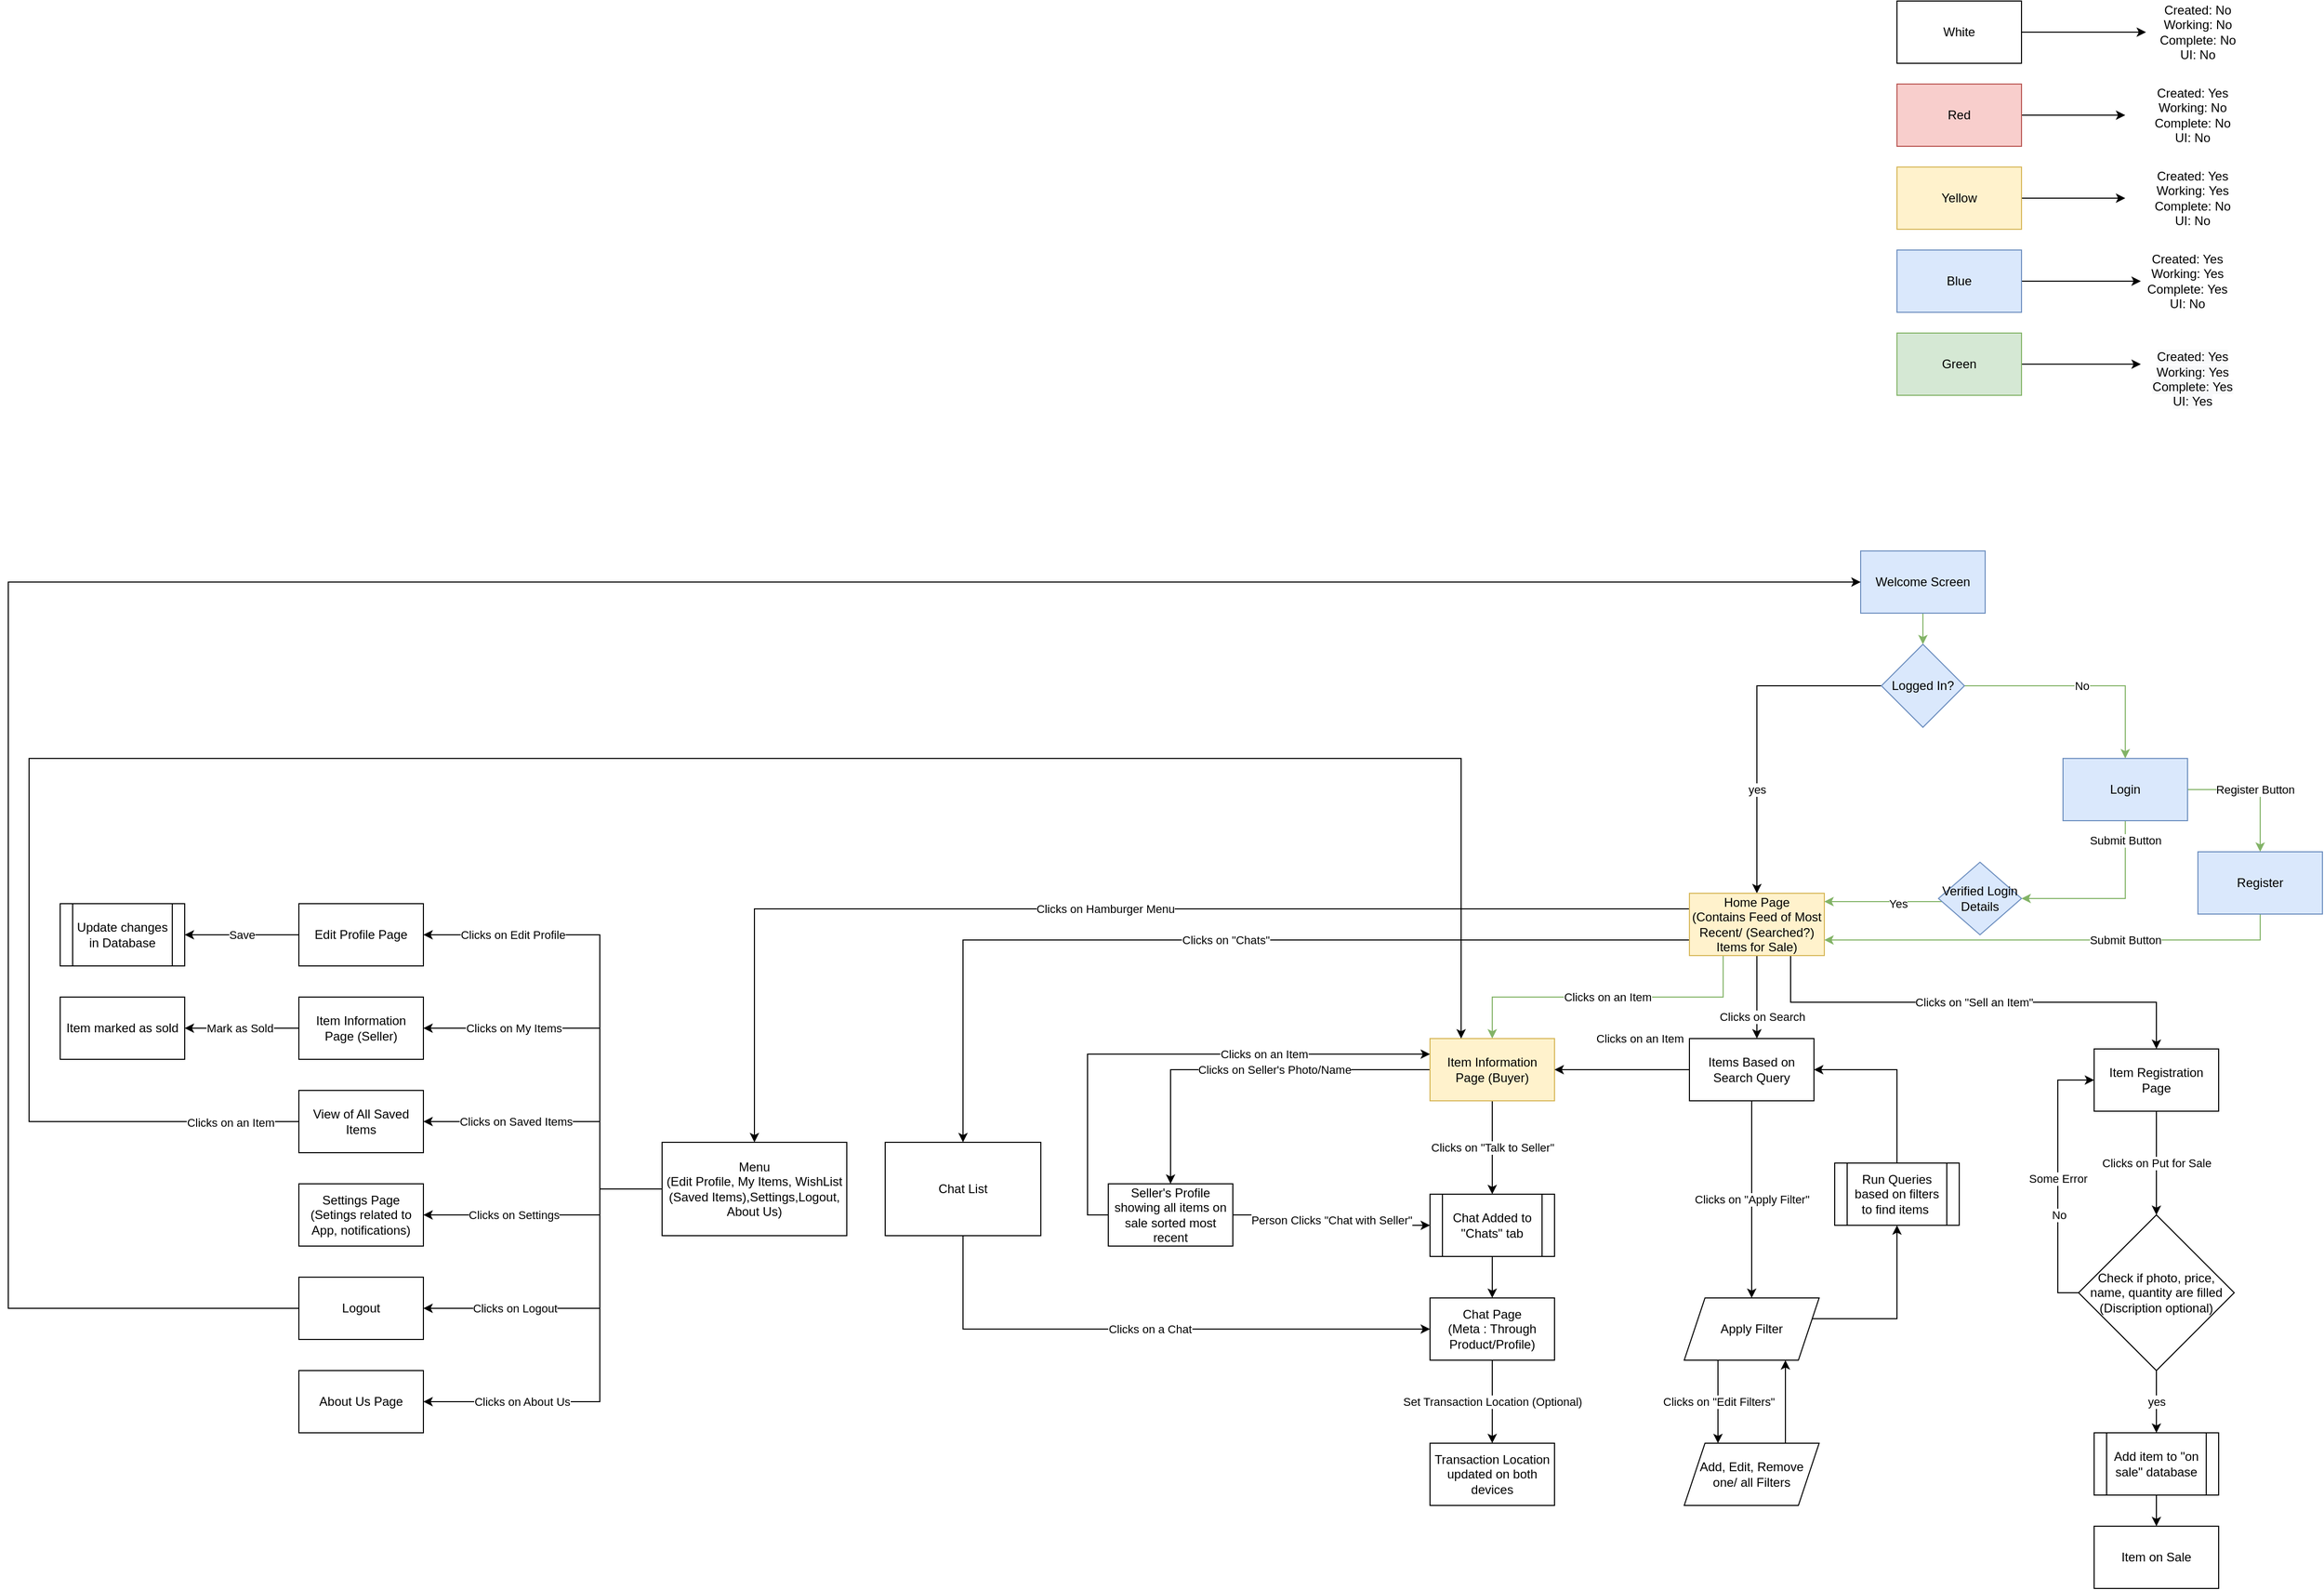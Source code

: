 <mxfile version="13.10.3" type="device"><diagram id="nl7cZI7mf52er1nXQrtJ" name="Page-1"><mxGraphModel dx="2909" dy="1767" grid="1" gridSize="10" guides="1" tooltips="1" connect="1" arrows="1" fold="1" page="1" pageScale="1" pageWidth="850" pageHeight="1100" math="0" shadow="0"><root><mxCell id="0"/><mxCell id="1" parent="0"/><mxCell id="i3TUYRT6fMul7prELH4Q-9" style="edgeStyle=orthogonalEdgeStyle;rounded=0;orthogonalLoop=1;jettySize=auto;html=1;exitX=0.5;exitY=1;exitDx=0;exitDy=0;fillColor=#d5e8d4;strokeColor=#82b366;" parent="1" source="i3TUYRT6fMul7prELH4Q-8" target="i3TUYRT6fMul7prELH4Q-10" edge="1"><mxGeometry relative="1" as="geometry"><mxPoint x="425" y="180" as="targetPoint"/></mxGeometry></mxCell><mxCell id="i3TUYRT6fMul7prELH4Q-8" value="Welcome Screen" style="rounded=0;whiteSpace=wrap;html=1;fillColor=#dae8fc;strokeColor=#6c8ebf;" parent="1" vertex="1"><mxGeometry x="365" y="-40" width="120" height="60" as="geometry"/></mxCell><mxCell id="i3TUYRT6fMul7prELH4Q-12" value="yes" style="edgeStyle=orthogonalEdgeStyle;rounded=0;orthogonalLoop=1;jettySize=auto;html=1;exitX=0;exitY=0.5;exitDx=0;exitDy=0;" parent="1" source="i3TUYRT6fMul7prELH4Q-10" target="i3TUYRT6fMul7prELH4Q-13" edge="1"><mxGeometry x="0.375" relative="1" as="geometry"><mxPoint x="270" y="320" as="targetPoint"/><mxPoint as="offset"/></mxGeometry></mxCell><mxCell id="i3TUYRT6fMul7prELH4Q-14" value="No" style="edgeStyle=orthogonalEdgeStyle;rounded=0;orthogonalLoop=1;jettySize=auto;html=1;exitX=1;exitY=0.5;exitDx=0;exitDy=0;fillColor=#d5e8d4;strokeColor=#82b366;" parent="1" source="i3TUYRT6fMul7prELH4Q-10" target="i3TUYRT6fMul7prELH4Q-15" edge="1"><mxGeometry relative="1" as="geometry"><mxPoint x="620" y="190" as="targetPoint"/></mxGeometry></mxCell><mxCell id="i3TUYRT6fMul7prELH4Q-10" value="Logged In?" style="rhombus;whiteSpace=wrap;html=1;fillColor=#dae8fc;strokeColor=#6c8ebf;" parent="1" vertex="1"><mxGeometry x="385" y="50" width="80" height="80" as="geometry"/></mxCell><mxCell id="i3TUYRT6fMul7prELH4Q-20" value="Clicks on an Item" style="edgeStyle=orthogonalEdgeStyle;rounded=0;orthogonalLoop=1;jettySize=auto;html=1;exitX=0.25;exitY=1;exitDx=0;exitDy=0;fillColor=#d5e8d4;strokeColor=#82b366;" parent="1" source="i3TUYRT6fMul7prELH4Q-13" target="i3TUYRT6fMul7prELH4Q-21" edge="1"><mxGeometry relative="1" as="geometry"><mxPoint x="90" y="460" as="targetPoint"/></mxGeometry></mxCell><mxCell id="i3TUYRT6fMul7prELH4Q-33" value="Clicks on &quot;Sell an Item&quot;" style="edgeStyle=orthogonalEdgeStyle;rounded=0;orthogonalLoop=1;jettySize=auto;html=1;exitX=0.75;exitY=1;exitDx=0;exitDy=0;" parent="1" source="i3TUYRT6fMul7prELH4Q-13" target="i3TUYRT6fMul7prELH4Q-34" edge="1"><mxGeometry relative="1" as="geometry"><mxPoint x="265" y="440" as="targetPoint"/></mxGeometry></mxCell><mxCell id="i3TUYRT6fMul7prELH4Q-46" value="Clicks on Hamburger Menu" style="edgeStyle=orthogonalEdgeStyle;rounded=0;orthogonalLoop=1;jettySize=auto;html=1;exitX=0;exitY=0.25;exitDx=0;exitDy=0;" parent="1" source="i3TUYRT6fMul7prELH4Q-13" target="i3TUYRT6fMul7prELH4Q-47" edge="1"><mxGeometry relative="1" as="geometry"><mxPoint x="-638" y="490" as="targetPoint"/></mxGeometry></mxCell><mxCell id="i3TUYRT6fMul7prELH4Q-48" value="Clicks on Search" style="edgeStyle=orthogonalEdgeStyle;rounded=0;orthogonalLoop=1;jettySize=auto;html=1;exitX=0.5;exitY=1;exitDx=0;exitDy=0;" parent="1" source="i3TUYRT6fMul7prELH4Q-13" target="mam4yUgcCt4x5qhE74ee-4" edge="1"><mxGeometry x="0.478" y="5" relative="1" as="geometry"><mxPoint x="320" y="500" as="targetPoint"/><Array as="points"><mxPoint x="265" y="400"/><mxPoint x="265" y="400"/></Array><mxPoint as="offset"/></mxGeometry></mxCell><mxCell id="i3TUYRT6fMul7prELH4Q-49" value="Clicks on &quot;Chats&quot;" style="edgeStyle=orthogonalEdgeStyle;rounded=0;orthogonalLoop=1;jettySize=auto;html=1;exitX=0;exitY=0.75;exitDx=0;exitDy=0;" parent="1" source="i3TUYRT6fMul7prELH4Q-13" target="i3TUYRT6fMul7prELH4Q-50" edge="1"><mxGeometry relative="1" as="geometry"><mxPoint x="-780" y="530" as="targetPoint"/></mxGeometry></mxCell><mxCell id="i3TUYRT6fMul7prELH4Q-13" value="Home Page&lt;br&gt;(Contains Feed of Most Recent/ (Searched?) Items for Sale)" style="rounded=0;whiteSpace=wrap;html=1;fillColor=#fff2cc;strokeColor=#d6b656;" parent="1" vertex="1"><mxGeometry x="200" y="290" width="130" height="60" as="geometry"/></mxCell><mxCell id="i3TUYRT6fMul7prELH4Q-16" value="Register Button" style="edgeStyle=orthogonalEdgeStyle;rounded=0;orthogonalLoop=1;jettySize=auto;html=1;exitX=1;exitY=0.5;exitDx=0;exitDy=0;fillColor=#d5e8d4;strokeColor=#82b366;" parent="1" source="i3TUYRT6fMul7prELH4Q-15" target="i3TUYRT6fMul7prELH4Q-17" edge="1"><mxGeometry relative="1" as="geometry"><mxPoint x="720" y="190" as="targetPoint"/></mxGeometry></mxCell><mxCell id="i3TUYRT6fMul7prELH4Q-18" value="Submit Button" style="edgeStyle=orthogonalEdgeStyle;rounded=0;orthogonalLoop=1;jettySize=auto;html=1;exitX=0.5;exitY=1;exitDx=0;exitDy=0;fillColor=#d5e8d4;strokeColor=#82b366;" parent="1" source="i3TUYRT6fMul7prELH4Q-15" target="mam4yUgcCt4x5qhE74ee-15" edge="1"><mxGeometry x="-0.784" relative="1" as="geometry"><mxPoint x="480" y="290" as="targetPoint"/><Array as="points"><mxPoint x="620" y="295"/></Array><mxPoint as="offset"/></mxGeometry></mxCell><mxCell id="i3TUYRT6fMul7prELH4Q-15" value="Login" style="rounded=0;whiteSpace=wrap;html=1;fillColor=#dae8fc;strokeColor=#6c8ebf;" parent="1" vertex="1"><mxGeometry x="560" y="160" width="120" height="60" as="geometry"/></mxCell><mxCell id="i3TUYRT6fMul7prELH4Q-19" value="Submit Button" style="edgeStyle=orthogonalEdgeStyle;rounded=0;orthogonalLoop=1;jettySize=auto;html=1;exitX=0.5;exitY=1;exitDx=0;exitDy=0;entryX=1;entryY=0.75;entryDx=0;entryDy=0;fillColor=#d5e8d4;strokeColor=#82b366;" parent="1" source="i3TUYRT6fMul7prELH4Q-17" target="i3TUYRT6fMul7prELH4Q-13" edge="1"><mxGeometry x="-0.303" relative="1" as="geometry"><mxPoint as="offset"/></mxGeometry></mxCell><mxCell id="i3TUYRT6fMul7prELH4Q-17" value="Register" style="rounded=0;whiteSpace=wrap;html=1;fillColor=#dae8fc;strokeColor=#6c8ebf;" parent="1" vertex="1"><mxGeometry x="690" y="250" width="120" height="60" as="geometry"/></mxCell><mxCell id="i3TUYRT6fMul7prELH4Q-22" value="Clicks on &quot;Talk to Seller&quot;" style="edgeStyle=orthogonalEdgeStyle;rounded=0;orthogonalLoop=1;jettySize=auto;html=1;exitX=0.5;exitY=1;exitDx=0;exitDy=0;" parent="1" source="i3TUYRT6fMul7prELH4Q-21" target="i3TUYRT6fMul7prELH4Q-25" edge="1"><mxGeometry relative="1" as="geometry"><mxPoint x="90" y="610" as="targetPoint"/></mxGeometry></mxCell><mxCell id="i3TUYRT6fMul7prELH4Q-29" value="Clicks on Seller's Photo/Name" style="edgeStyle=orthogonalEdgeStyle;rounded=0;orthogonalLoop=1;jettySize=auto;html=1;exitX=0;exitY=0.5;exitDx=0;exitDy=0;" parent="1" source="i3TUYRT6fMul7prELH4Q-21" target="i3TUYRT6fMul7prELH4Q-30" edge="1"><mxGeometry x="-0.167" relative="1" as="geometry"><mxPoint x="-90" y="590" as="targetPoint"/><mxPoint as="offset"/></mxGeometry></mxCell><mxCell id="i3TUYRT6fMul7prELH4Q-21" value="Item Information Page (Buyer)" style="rounded=0;whiteSpace=wrap;html=1;fillColor=#fff2cc;strokeColor=#d6b656;" parent="1" vertex="1"><mxGeometry x="-50" y="430" width="120" height="60" as="geometry"/></mxCell><mxCell id="i3TUYRT6fMul7prELH4Q-26" style="edgeStyle=orthogonalEdgeStyle;rounded=0;orthogonalLoop=1;jettySize=auto;html=1;exitX=0.5;exitY=1;exitDx=0;exitDy=0;" parent="1" source="i3TUYRT6fMul7prELH4Q-25" target="i3TUYRT6fMul7prELH4Q-27" edge="1"><mxGeometry relative="1" as="geometry"><mxPoint x="90" y="700" as="targetPoint"/></mxGeometry></mxCell><mxCell id="i3TUYRT6fMul7prELH4Q-25" value="Chat Added to &quot;Chats&quot; tab" style="shape=process;whiteSpace=wrap;html=1;backgroundOutline=1;" parent="1" vertex="1"><mxGeometry x="-50" y="580" width="120" height="60" as="geometry"/></mxCell><mxCell id="i3TUYRT6fMul7prELH4Q-53" value="Set Transaction Location (Optional)" style="edgeStyle=orthogonalEdgeStyle;rounded=0;orthogonalLoop=1;jettySize=auto;html=1;exitX=0.5;exitY=1;exitDx=0;exitDy=0;" parent="1" source="i3TUYRT6fMul7prELH4Q-27" target="i3TUYRT6fMul7prELH4Q-58" edge="1"><mxGeometry relative="1" as="geometry"><mxPoint x="89.857" y="850" as="targetPoint"/></mxGeometry></mxCell><mxCell id="i3TUYRT6fMul7prELH4Q-27" value="Chat Page&lt;br&gt;(Meta : Through Product/Profile)" style="rounded=0;whiteSpace=wrap;html=1;" parent="1" vertex="1"><mxGeometry x="-50" y="680" width="120" height="60" as="geometry"/></mxCell><mxCell id="i3TUYRT6fMul7prELH4Q-31" value="Person Clicks &quot;Chat with Seller&quot;" style="edgeStyle=orthogonalEdgeStyle;rounded=0;orthogonalLoop=1;jettySize=auto;html=1;exitX=1;exitY=0.5;exitDx=0;exitDy=0;entryX=0;entryY=0.5;entryDx=0;entryDy=0;" parent="1" source="i3TUYRT6fMul7prELH4Q-30" target="i3TUYRT6fMul7prELH4Q-25" edge="1"><mxGeometry relative="1" as="geometry"/></mxCell><mxCell id="i3TUYRT6fMul7prELH4Q-32" value="Clicks on an Item" style="edgeStyle=orthogonalEdgeStyle;rounded=0;orthogonalLoop=1;jettySize=auto;html=1;exitX=0;exitY=0.5;exitDx=0;exitDy=0;entryX=0;entryY=0.25;entryDx=0;entryDy=0;" parent="1" source="i3TUYRT6fMul7prELH4Q-30" target="i3TUYRT6fMul7prELH4Q-21" edge="1"><mxGeometry x="0.366" relative="1" as="geometry"><mxPoint as="offset"/></mxGeometry></mxCell><mxCell id="i3TUYRT6fMul7prELH4Q-30" value="Seller's Profile showing all items on sale sorted most recent" style="rounded=0;whiteSpace=wrap;html=1;" parent="1" vertex="1"><mxGeometry x="-360" y="570" width="120" height="60" as="geometry"/></mxCell><mxCell id="i3TUYRT6fMul7prELH4Q-35" value="Clicks on Put for Sale" style="edgeStyle=orthogonalEdgeStyle;rounded=0;orthogonalLoop=1;jettySize=auto;html=1;exitX=0.5;exitY=1;exitDx=0;exitDy=0;" parent="1" source="i3TUYRT6fMul7prELH4Q-34" target="i3TUYRT6fMul7prELH4Q-36" edge="1"><mxGeometry relative="1" as="geometry"><mxPoint x="520" y="600" as="targetPoint"/></mxGeometry></mxCell><mxCell id="i3TUYRT6fMul7prELH4Q-34" value="Item Registration Page" style="rounded=0;whiteSpace=wrap;html=1;" parent="1" vertex="1"><mxGeometry x="590" y="440" width="120" height="60" as="geometry"/></mxCell><mxCell id="i3TUYRT6fMul7prELH4Q-37" value="Some Error" style="edgeStyle=orthogonalEdgeStyle;rounded=0;orthogonalLoop=1;jettySize=auto;html=1;exitX=0;exitY=0.5;exitDx=0;exitDy=0;entryX=0;entryY=0.5;entryDx=0;entryDy=0;" parent="1" source="i3TUYRT6fMul7prELH4Q-36" target="i3TUYRT6fMul7prELH4Q-34" edge="1"><mxGeometry relative="1" as="geometry"/></mxCell><mxCell id="i3TUYRT6fMul7prELH4Q-38" value="No" style="edgeLabel;html=1;align=center;verticalAlign=middle;resizable=0;points=[];" parent="i3TUYRT6fMul7prELH4Q-37" vertex="1" connectable="0"><mxGeometry x="-0.27" y="-1" relative="1" as="geometry"><mxPoint as="offset"/></mxGeometry></mxCell><mxCell id="i3TUYRT6fMul7prELH4Q-39" value="yes" style="edgeStyle=orthogonalEdgeStyle;rounded=0;orthogonalLoop=1;jettySize=auto;html=1;entryX=0.5;entryY=0;entryDx=0;entryDy=0;" parent="1" source="i3TUYRT6fMul7prELH4Q-36" target="i3TUYRT6fMul7prELH4Q-43" edge="1"><mxGeometry relative="1" as="geometry"><mxPoint x="450" y="870" as="targetPoint"/></mxGeometry></mxCell><mxCell id="i3TUYRT6fMul7prELH4Q-36" value="Check if photo, price, name, quantity are filled (Discription optional)" style="rhombus;whiteSpace=wrap;html=1;" parent="1" vertex="1"><mxGeometry x="575" y="600" width="150" height="150" as="geometry"/></mxCell><mxCell id="i3TUYRT6fMul7prELH4Q-44" style="edgeStyle=orthogonalEdgeStyle;rounded=0;orthogonalLoop=1;jettySize=auto;html=1;exitX=0.5;exitY=1;exitDx=0;exitDy=0;" parent="1" source="i3TUYRT6fMul7prELH4Q-43" target="i3TUYRT6fMul7prELH4Q-45" edge="1"><mxGeometry relative="1" as="geometry"><mxPoint x="450" y="1080" as="targetPoint"/></mxGeometry></mxCell><mxCell id="i3TUYRT6fMul7prELH4Q-43" value="Add item to &quot;on sale&quot; database" style="shape=process;whiteSpace=wrap;html=1;backgroundOutline=1;" parent="1" vertex="1"><mxGeometry x="590" y="810" width="120" height="60" as="geometry"/></mxCell><mxCell id="i3TUYRT6fMul7prELH4Q-45" value="Item on Sale" style="rounded=0;whiteSpace=wrap;html=1;" parent="1" vertex="1"><mxGeometry x="590" y="900" width="120" height="60" as="geometry"/></mxCell><mxCell id="i3TUYRT6fMul7prELH4Q-59" value="Clicks on My Items" style="edgeStyle=orthogonalEdgeStyle;rounded=0;orthogonalLoop=1;jettySize=auto;html=1;exitX=0;exitY=0.5;exitDx=0;exitDy=0;entryX=1;entryY=0.5;entryDx=0;entryDy=0;" parent="1" source="i3TUYRT6fMul7prELH4Q-47" target="i3TUYRT6fMul7prELH4Q-60" edge="1"><mxGeometry x="0.549" relative="1" as="geometry"><mxPoint x="-781" y="770" as="targetPoint"/><Array as="points"><mxPoint x="-850" y="575"/><mxPoint x="-850" y="420"/></Array><mxPoint as="offset"/></mxGeometry></mxCell><mxCell id="mam4yUgcCt4x5qhE74ee-26" value="Clicks on Edit Profile" style="edgeStyle=orthogonalEdgeStyle;rounded=0;orthogonalLoop=1;jettySize=auto;html=1;entryX=1;entryY=0.5;entryDx=0;entryDy=0;exitX=0;exitY=0.5;exitDx=0;exitDy=0;" parent="1" source="i3TUYRT6fMul7prELH4Q-47" target="mam4yUgcCt4x5qhE74ee-25" edge="1"><mxGeometry x="0.64" relative="1" as="geometry"><Array as="points"><mxPoint x="-850" y="575"/><mxPoint x="-850" y="330"/></Array><mxPoint as="offset"/></mxGeometry></mxCell><mxCell id="mam4yUgcCt4x5qhE74ee-32" value="Clicks on Saved Items" style="edgeStyle=orthogonalEdgeStyle;rounded=0;orthogonalLoop=1;jettySize=auto;html=1;entryX=1;entryY=0.5;entryDx=0;entryDy=0;" parent="1" source="i3TUYRT6fMul7prELH4Q-47" target="mam4yUgcCt4x5qhE74ee-31" edge="1"><mxGeometry x="0.396" relative="1" as="geometry"><Array as="points"><mxPoint x="-850" y="575"/><mxPoint x="-850" y="510"/></Array><mxPoint as="offset"/></mxGeometry></mxCell><mxCell id="mam4yUgcCt4x5qhE74ee-35" value="Clicks on Settings" style="edgeStyle=orthogonalEdgeStyle;rounded=0;orthogonalLoop=1;jettySize=auto;html=1;" parent="1" source="i3TUYRT6fMul7prELH4Q-47" target="mam4yUgcCt4x5qhE74ee-36" edge="1"><mxGeometry x="0.319" relative="1" as="geometry"><mxPoint x="-1020" y="620" as="targetPoint"/><Array as="points"><mxPoint x="-850" y="575"/><mxPoint x="-850" y="600"/></Array><mxPoint as="offset"/></mxGeometry></mxCell><mxCell id="mam4yUgcCt4x5qhE74ee-37" value="Clicks on Logout" style="edgeStyle=orthogonalEdgeStyle;rounded=0;orthogonalLoop=1;jettySize=auto;html=1;" parent="1" source="i3TUYRT6fMul7prELH4Q-47" target="mam4yUgcCt4x5qhE74ee-38" edge="1"><mxGeometry x="0.492" relative="1" as="geometry"><mxPoint x="-1020" y="730" as="targetPoint"/><Array as="points"><mxPoint x="-850" y="575"/></Array><mxPoint as="offset"/></mxGeometry></mxCell><mxCell id="mam4yUgcCt4x5qhE74ee-40" value="Clicks on About Us" style="edgeStyle=orthogonalEdgeStyle;rounded=0;orthogonalLoop=1;jettySize=auto;html=1;" parent="1" source="i3TUYRT6fMul7prELH4Q-47" target="mam4yUgcCt4x5qhE74ee-41" edge="1"><mxGeometry x="0.566" relative="1" as="geometry"><mxPoint x="-1020" y="780" as="targetPoint"/><Array as="points"><mxPoint x="-850" y="575"/><mxPoint x="-850" y="780"/></Array><mxPoint as="offset"/></mxGeometry></mxCell><mxCell id="i3TUYRT6fMul7prELH4Q-47" value="Menu&lt;br&gt;(Edit Profile,&amp;nbsp;My Items, WishList (Saved Items),Settings,Logout, About Us)" style="rounded=0;whiteSpace=wrap;html=1;" parent="1" vertex="1"><mxGeometry x="-790" y="530" width="178" height="90" as="geometry"/></mxCell><mxCell id="i3TUYRT6fMul7prELH4Q-51" value="Clicks on a Chat" style="edgeStyle=orthogonalEdgeStyle;rounded=0;orthogonalLoop=1;jettySize=auto;html=1;entryX=0;entryY=0.5;entryDx=0;entryDy=0;exitX=0.5;exitY=1;exitDx=0;exitDy=0;" parent="1" source="i3TUYRT6fMul7prELH4Q-50" target="i3TUYRT6fMul7prELH4Q-27" edge="1"><mxGeometry relative="1" as="geometry"><mxPoint x="-685" y="720" as="targetPoint"/><Array as="points"><mxPoint x="-500" y="710"/></Array></mxGeometry></mxCell><mxCell id="i3TUYRT6fMul7prELH4Q-50" value="Chat List" style="rounded=0;whiteSpace=wrap;html=1;" parent="1" vertex="1"><mxGeometry x="-575" y="530" width="150" height="90" as="geometry"/></mxCell><mxCell id="i3TUYRT6fMul7prELH4Q-58" value="Transaction Location updated on both devices" style="rounded=0;whiteSpace=wrap;html=1;" parent="1" vertex="1"><mxGeometry x="-50.003" y="820" width="120" height="60" as="geometry"/></mxCell><mxCell id="i3TUYRT6fMul7prELH4Q-61" value="Mark as Sold" style="edgeStyle=orthogonalEdgeStyle;rounded=0;orthogonalLoop=1;jettySize=auto;html=1;exitX=0;exitY=0.5;exitDx=0;exitDy=0;entryX=1;entryY=0.5;entryDx=0;entryDy=0;" parent="1" source="i3TUYRT6fMul7prELH4Q-60" target="i3TUYRT6fMul7prELH4Q-62" edge="1"><mxGeometry x="0.037" relative="1" as="geometry"><mxPoint x="-781" y="970" as="targetPoint"/><mxPoint as="offset"/></mxGeometry></mxCell><mxCell id="i3TUYRT6fMul7prELH4Q-60" value="Item Information Page (Seller)" style="rounded=0;whiteSpace=wrap;html=1;" parent="1" vertex="1"><mxGeometry x="-1140" y="390" width="120" height="60" as="geometry"/></mxCell><mxCell id="i3TUYRT6fMul7prELH4Q-62" value="Item marked as sold&lt;br&gt;" style="rounded=0;whiteSpace=wrap;html=1;" parent="1" vertex="1"><mxGeometry x="-1370" y="390" width="120" height="60" as="geometry"/></mxCell><mxCell id="mam4yUgcCt4x5qhE74ee-5" style="edgeStyle=orthogonalEdgeStyle;rounded=0;orthogonalLoop=1;jettySize=auto;html=1;" parent="1" source="mam4yUgcCt4x5qhE74ee-4" edge="1"><mxGeometry relative="1" as="geometry"><mxPoint x="70" y="460" as="targetPoint"/><Array as="points"><mxPoint x="70" y="460"/></Array></mxGeometry></mxCell><mxCell id="mam4yUgcCt4x5qhE74ee-6" value="Clicks on an Item&lt;br&gt;" style="edgeLabel;html=1;align=center;verticalAlign=middle;resizable=0;points=[];" parent="mam4yUgcCt4x5qhE74ee-5" vertex="1" connectable="0"><mxGeometry x="-0.282" y="-15" relative="1" as="geometry"><mxPoint x="-2" y="-15" as="offset"/></mxGeometry></mxCell><mxCell id="mam4yUgcCt4x5qhE74ee-8" value="Clicks on &quot;Apply Filter&quot;" style="edgeStyle=orthogonalEdgeStyle;rounded=0;orthogonalLoop=1;jettySize=auto;html=1;" parent="1" source="mam4yUgcCt4x5qhE74ee-4" target="mam4yUgcCt4x5qhE74ee-7" edge="1"><mxGeometry relative="1" as="geometry"/></mxCell><mxCell id="mam4yUgcCt4x5qhE74ee-4" value="Items Based on Search Query" style="rounded=0;whiteSpace=wrap;html=1;" parent="1" vertex="1"><mxGeometry x="200" y="430" width="120" height="60" as="geometry"/></mxCell><mxCell id="mam4yUgcCt4x5qhE74ee-9" style="edgeStyle=orthogonalEdgeStyle;rounded=0;orthogonalLoop=1;jettySize=auto;html=1;" parent="1" source="mam4yUgcCt4x5qhE74ee-7" target="mam4yUgcCt4x5qhE74ee-20" edge="1"><mxGeometry relative="1" as="geometry"><mxPoint x="400" y="580" as="targetPoint"/><Array as="points"><mxPoint x="400" y="700"/></Array></mxGeometry></mxCell><mxCell id="mam4yUgcCt4x5qhE74ee-13" value="Clicks on &quot;Edit Filters&quot;" style="edgeStyle=orthogonalEdgeStyle;rounded=0;orthogonalLoop=1;jettySize=auto;html=1;exitX=0.25;exitY=1;exitDx=0;exitDy=0;entryX=0.25;entryY=0;entryDx=0;entryDy=0;" parent="1" source="mam4yUgcCt4x5qhE74ee-7" target="mam4yUgcCt4x5qhE74ee-12" edge="1"><mxGeometry relative="1" as="geometry"><Array as="points"><mxPoint x="228" y="780"/><mxPoint x="228" y="780"/></Array></mxGeometry></mxCell><mxCell id="mam4yUgcCt4x5qhE74ee-7" value="Apply Filter" style="shape=parallelogram;perimeter=parallelogramPerimeter;whiteSpace=wrap;html=1;fixedSize=1;rounded=0;" parent="1" vertex="1"><mxGeometry x="195" y="680" width="130" height="60" as="geometry"/></mxCell><mxCell id="mam4yUgcCt4x5qhE74ee-24" style="edgeStyle=orthogonalEdgeStyle;rounded=0;orthogonalLoop=1;jettySize=auto;html=1;entryX=0.75;entryY=1;entryDx=0;entryDy=0;exitX=0.75;exitY=0;exitDx=0;exitDy=0;" parent="1" source="mam4yUgcCt4x5qhE74ee-12" target="mam4yUgcCt4x5qhE74ee-7" edge="1"><mxGeometry relative="1" as="geometry"><mxPoint x="293" y="810" as="sourcePoint"/><Array as="points"><mxPoint x="293" y="810"/><mxPoint x="293" y="810"/></Array></mxGeometry></mxCell><mxCell id="mam4yUgcCt4x5qhE74ee-12" value="Add, Edit, Remove&lt;br&gt;one/ all Filters" style="shape=parallelogram;perimeter=parallelogramPerimeter;whiteSpace=wrap;html=1;fixedSize=1;rounded=0;" parent="1" vertex="1"><mxGeometry x="195" y="820" width="130" height="60" as="geometry"/></mxCell><mxCell id="mam4yUgcCt4x5qhE74ee-16" value="" style="edgeStyle=orthogonalEdgeStyle;rounded=0;orthogonalLoop=1;jettySize=auto;html=1;fillColor=#d5e8d4;strokeColor=#82b366;" parent="1" source="mam4yUgcCt4x5qhE74ee-15" edge="1"><mxGeometry relative="1" as="geometry"><mxPoint x="330" y="298" as="targetPoint"/><Array as="points"><mxPoint x="400" y="298"/><mxPoint x="400" y="298"/></Array></mxGeometry></mxCell><mxCell id="mam4yUgcCt4x5qhE74ee-19" value="Yes" style="edgeLabel;html=1;align=center;verticalAlign=middle;resizable=0;points=[];" parent="mam4yUgcCt4x5qhE74ee-16" vertex="1" connectable="0"><mxGeometry x="-0.234" y="2" relative="1" as="geometry"><mxPoint x="1" as="offset"/></mxGeometry></mxCell><mxCell id="mam4yUgcCt4x5qhE74ee-15" value="Verified Login Details" style="rhombus;whiteSpace=wrap;html=1;fillColor=#dae8fc;strokeColor=#6c8ebf;" parent="1" vertex="1"><mxGeometry x="440" y="260" width="80" height="70" as="geometry"/></mxCell><mxCell id="mam4yUgcCt4x5qhE74ee-23" style="edgeStyle=orthogonalEdgeStyle;rounded=0;orthogonalLoop=1;jettySize=auto;html=1;entryX=1;entryY=0.5;entryDx=0;entryDy=0;" parent="1" source="mam4yUgcCt4x5qhE74ee-20" target="mam4yUgcCt4x5qhE74ee-4" edge="1"><mxGeometry relative="1" as="geometry"><Array as="points"><mxPoint x="400" y="460"/></Array></mxGeometry></mxCell><mxCell id="mam4yUgcCt4x5qhE74ee-20" value="Run Queries based on filters to find items&amp;nbsp;" style="shape=process;whiteSpace=wrap;html=1;backgroundOutline=1;" parent="1" vertex="1"><mxGeometry x="340" y="550" width="120" height="60" as="geometry"/></mxCell><mxCell id="mam4yUgcCt4x5qhE74ee-28" value="Save" style="edgeStyle=orthogonalEdgeStyle;rounded=0;orthogonalLoop=1;jettySize=auto;html=1;" parent="1" source="mam4yUgcCt4x5qhE74ee-25" target="mam4yUgcCt4x5qhE74ee-27" edge="1"><mxGeometry relative="1" as="geometry"/></mxCell><mxCell id="mam4yUgcCt4x5qhE74ee-25" value="Edit Profile Page" style="whiteSpace=wrap;html=1;rounded=0;" parent="1" vertex="1"><mxGeometry x="-1140" y="300" width="120" height="60" as="geometry"/></mxCell><mxCell id="mam4yUgcCt4x5qhE74ee-27" value="Update changes in Database" style="shape=process;whiteSpace=wrap;html=1;backgroundOutline=1;rounded=0;" parent="1" vertex="1"><mxGeometry x="-1370" y="300" width="120" height="60" as="geometry"/></mxCell><mxCell id="mam4yUgcCt4x5qhE74ee-33" style="edgeStyle=orthogonalEdgeStyle;rounded=0;orthogonalLoop=1;jettySize=auto;html=1;entryX=0.25;entryY=0;entryDx=0;entryDy=0;" parent="1" source="mam4yUgcCt4x5qhE74ee-31" target="i3TUYRT6fMul7prELH4Q-21" edge="1"><mxGeometry relative="1" as="geometry"><mxPoint x="-20" y="160" as="targetPoint"/><Array as="points"><mxPoint x="-1400" y="510"/><mxPoint x="-1400" y="160"/><mxPoint x="-20" y="160"/></Array></mxGeometry></mxCell><mxCell id="mam4yUgcCt4x5qhE74ee-34" value="Clicks on an Item" style="edgeLabel;html=1;align=center;verticalAlign=middle;resizable=0;points=[];" parent="mam4yUgcCt4x5qhE74ee-33" vertex="1" connectable="0"><mxGeometry x="-0.941" y="1" relative="1" as="geometry"><mxPoint as="offset"/></mxGeometry></mxCell><mxCell id="mam4yUgcCt4x5qhE74ee-31" value="View of All Saved Items" style="rounded=0;whiteSpace=wrap;html=1;" parent="1" vertex="1"><mxGeometry x="-1140" y="480" width="120" height="60" as="geometry"/></mxCell><mxCell id="mam4yUgcCt4x5qhE74ee-36" value="Settings Page (Setings related to App, notifications)" style="rounded=0;whiteSpace=wrap;html=1;" parent="1" vertex="1"><mxGeometry x="-1140" y="570" width="120" height="60" as="geometry"/></mxCell><mxCell id="mam4yUgcCt4x5qhE74ee-39" style="edgeStyle=orthogonalEdgeStyle;rounded=0;orthogonalLoop=1;jettySize=auto;html=1;entryX=0;entryY=0.5;entryDx=0;entryDy=0;" parent="1" source="mam4yUgcCt4x5qhE74ee-38" target="i3TUYRT6fMul7prELH4Q-8" edge="1"><mxGeometry relative="1" as="geometry"><mxPoint x="-220" y="-40" as="targetPoint"/><Array as="points"><mxPoint x="-1420" y="690"/><mxPoint x="-1420" y="-10"/></Array></mxGeometry></mxCell><mxCell id="mam4yUgcCt4x5qhE74ee-38" value="Logout" style="rounded=0;whiteSpace=wrap;html=1;" parent="1" vertex="1"><mxGeometry x="-1140" y="660" width="120" height="60" as="geometry"/></mxCell><mxCell id="mam4yUgcCt4x5qhE74ee-41" value="About Us Page" style="rounded=0;whiteSpace=wrap;html=1;" parent="1" vertex="1"><mxGeometry x="-1140" y="750" width="120" height="60" as="geometry"/></mxCell><mxCell id="yNsp-J00cjVhTBWbxHOu-8" style="edgeStyle=orthogonalEdgeStyle;rounded=0;orthogonalLoop=1;jettySize=auto;html=1;exitX=1;exitY=0.5;exitDx=0;exitDy=0;" parent="1" source="yNsp-J00cjVhTBWbxHOu-1" target="yNsp-J00cjVhTBWbxHOu-9" edge="1"><mxGeometry relative="1" as="geometry"><mxPoint x="660" y="-540" as="targetPoint"/></mxGeometry></mxCell><mxCell id="yNsp-J00cjVhTBWbxHOu-1" value="White" style="rounded=0;whiteSpace=wrap;html=1;" parent="1" vertex="1"><mxGeometry x="400" y="-570" width="120" height="60" as="geometry"/></mxCell><mxCell id="yNsp-J00cjVhTBWbxHOu-10" style="edgeStyle=orthogonalEdgeStyle;rounded=0;orthogonalLoop=1;jettySize=auto;html=1;exitX=1;exitY=0.5;exitDx=0;exitDy=0;" parent="1" source="yNsp-J00cjVhTBWbxHOu-2" target="yNsp-J00cjVhTBWbxHOu-11" edge="1"><mxGeometry relative="1" as="geometry"><mxPoint x="640" y="-460" as="targetPoint"/></mxGeometry></mxCell><mxCell id="yNsp-J00cjVhTBWbxHOu-2" value="Red" style="rounded=0;whiteSpace=wrap;html=1;fillColor=#f8cecc;strokeColor=#b85450;" parent="1" vertex="1"><mxGeometry x="400" y="-490" width="120" height="60" as="geometry"/></mxCell><mxCell id="yNsp-J00cjVhTBWbxHOu-12" style="edgeStyle=orthogonalEdgeStyle;rounded=0;orthogonalLoop=1;jettySize=auto;html=1;exitX=1;exitY=0.5;exitDx=0;exitDy=0;" parent="1" source="yNsp-J00cjVhTBWbxHOu-3" target="yNsp-J00cjVhTBWbxHOu-13" edge="1"><mxGeometry relative="1" as="geometry"><mxPoint x="640" y="-380" as="targetPoint"/></mxGeometry></mxCell><mxCell id="yNsp-J00cjVhTBWbxHOu-3" value="Yellow" style="rounded=0;whiteSpace=wrap;html=1;fillColor=#fff2cc;strokeColor=#d6b656;" parent="1" vertex="1"><mxGeometry x="400" y="-410" width="120" height="60" as="geometry"/></mxCell><mxCell id="yNsp-J00cjVhTBWbxHOu-14" style="edgeStyle=orthogonalEdgeStyle;rounded=0;orthogonalLoop=1;jettySize=auto;html=1;exitX=1;exitY=0.5;exitDx=0;exitDy=0;" parent="1" source="yNsp-J00cjVhTBWbxHOu-4" target="yNsp-J00cjVhTBWbxHOu-15" edge="1"><mxGeometry relative="1" as="geometry"><mxPoint x="630" y="-300" as="targetPoint"/></mxGeometry></mxCell><mxCell id="yNsp-J00cjVhTBWbxHOu-4" value="Blue" style="rounded=0;whiteSpace=wrap;html=1;fillColor=#dae8fc;strokeColor=#6c8ebf;" parent="1" vertex="1"><mxGeometry x="400" y="-330" width="120" height="60" as="geometry"/></mxCell><mxCell id="yNsp-J00cjVhTBWbxHOu-16" style="edgeStyle=orthogonalEdgeStyle;rounded=0;orthogonalLoop=1;jettySize=auto;html=1;exitX=1;exitY=0.5;exitDx=0;exitDy=0;" parent="1" source="yNsp-J00cjVhTBWbxHOu-5" target="yNsp-J00cjVhTBWbxHOu-17" edge="1"><mxGeometry relative="1" as="geometry"><mxPoint x="640" y="-220" as="targetPoint"/></mxGeometry></mxCell><mxCell id="yNsp-J00cjVhTBWbxHOu-5" value="Green" style="rounded=0;whiteSpace=wrap;html=1;fillColor=#d5e8d4;strokeColor=#82b366;" parent="1" vertex="1"><mxGeometry x="400" y="-250" width="120" height="60" as="geometry"/></mxCell><mxCell id="yNsp-J00cjVhTBWbxHOu-9" value="Created: No&lt;br&gt;Working: No&lt;br&gt;Complete: No&lt;br&gt;UI:&amp;nbsp;No" style="text;html=1;strokeColor=none;fillColor=none;align=center;verticalAlign=middle;whiteSpace=wrap;rounded=0;" parent="1" vertex="1"><mxGeometry x="640" y="-550" width="100" height="20" as="geometry"/></mxCell><mxCell id="yNsp-J00cjVhTBWbxHOu-11" value="Created: Yes&lt;br&gt;Working: No&lt;br&gt;Complete: No&lt;br&gt;UI:&amp;nbsp;No" style="text;html=1;strokeColor=none;fillColor=none;align=center;verticalAlign=middle;whiteSpace=wrap;rounded=0;" parent="1" vertex="1"><mxGeometry x="620" y="-470" width="130" height="20" as="geometry"/></mxCell><mxCell id="yNsp-J00cjVhTBWbxHOu-13" value="Created: Yes&lt;br&gt;Working: Yes&lt;br&gt;Complete: No&lt;br&gt;UI:&amp;nbsp;No" style="text;html=1;strokeColor=none;fillColor=none;align=center;verticalAlign=middle;whiteSpace=wrap;rounded=0;" parent="1" vertex="1"><mxGeometry x="620" y="-390" width="130" height="20" as="geometry"/></mxCell><mxCell id="yNsp-J00cjVhTBWbxHOu-15" value="Created: Yes&lt;br&gt;Working: Yes&lt;br&gt;Complete: Yes&lt;br&gt;UI:&amp;nbsp;No" style="text;html=1;strokeColor=none;fillColor=none;align=center;verticalAlign=middle;whiteSpace=wrap;rounded=0;" parent="1" vertex="1"><mxGeometry x="635" y="-310" width="90" height="20" as="geometry"/></mxCell><mxCell id="yNsp-J00cjVhTBWbxHOu-17" value="&lt;br&gt;&lt;br&gt;&lt;span style=&quot;color: rgb(0 , 0 , 0) ; font-family: &amp;#34;helvetica&amp;#34; ; font-size: 12px ; font-style: normal ; font-weight: 400 ; letter-spacing: normal ; text-align: center ; text-indent: 0px ; text-transform: none ; word-spacing: 0px ; background-color: rgb(248 , 249 , 250) ; display: inline ; float: none&quot;&gt;Created: Yes&lt;/span&gt;&lt;br style=&quot;color: rgb(0 , 0 , 0) ; font-family: &amp;#34;helvetica&amp;#34; ; font-size: 12px ; font-style: normal ; font-weight: 400 ; letter-spacing: normal ; text-align: center ; text-indent: 0px ; text-transform: none ; word-spacing: 0px ; background-color: rgb(248 , 249 , 250)&quot;&gt;&lt;span style=&quot;color: rgb(0 , 0 , 0) ; font-family: &amp;#34;helvetica&amp;#34; ; font-size: 12px ; font-style: normal ; font-weight: 400 ; letter-spacing: normal ; text-align: center ; text-indent: 0px ; text-transform: none ; word-spacing: 0px ; background-color: rgb(248 , 249 , 250) ; display: inline ; float: none&quot;&gt;Working: Yes&lt;/span&gt;&lt;br style=&quot;color: rgb(0 , 0 , 0) ; font-family: &amp;#34;helvetica&amp;#34; ; font-size: 12px ; font-style: normal ; font-weight: 400 ; letter-spacing: normal ; text-align: center ; text-indent: 0px ; text-transform: none ; word-spacing: 0px ; background-color: rgb(248 , 249 , 250)&quot;&gt;&lt;span style=&quot;color: rgb(0 , 0 , 0) ; font-family: &amp;#34;helvetica&amp;#34; ; font-size: 12px ; font-style: normal ; font-weight: 400 ; letter-spacing: normal ; text-align: center ; text-indent: 0px ; text-transform: none ; word-spacing: 0px ; background-color: rgb(248 , 249 , 250) ; display: inline ; float: none&quot;&gt;Complete: Yes&lt;/span&gt;&lt;br style=&quot;color: rgb(0 , 0 , 0) ; font-family: &amp;#34;helvetica&amp;#34; ; font-size: 12px ; font-style: normal ; font-weight: 400 ; letter-spacing: normal ; text-align: center ; text-indent: 0px ; text-transform: none ; word-spacing: 0px ; background-color: rgb(248 , 249 , 250)&quot;&gt;&lt;span style=&quot;color: rgb(0 , 0 , 0) ; font-family: &amp;#34;helvetica&amp;#34; ; font-size: 12px ; font-style: normal ; font-weight: 400 ; letter-spacing: normal ; text-align: center ; text-indent: 0px ; text-transform: none ; word-spacing: 0px ; background-color: rgb(248 , 249 , 250) ; display: inline ; float: none&quot;&gt;UI: Yes&lt;/span&gt;&lt;br&gt;" style="text;html=1;strokeColor=none;fillColor=none;align=center;verticalAlign=middle;whiteSpace=wrap;rounded=0;" parent="1" vertex="1"><mxGeometry x="635" y="-230" width="100" height="20" as="geometry"/></mxCell></root></mxGraphModel></diagram></mxfile>